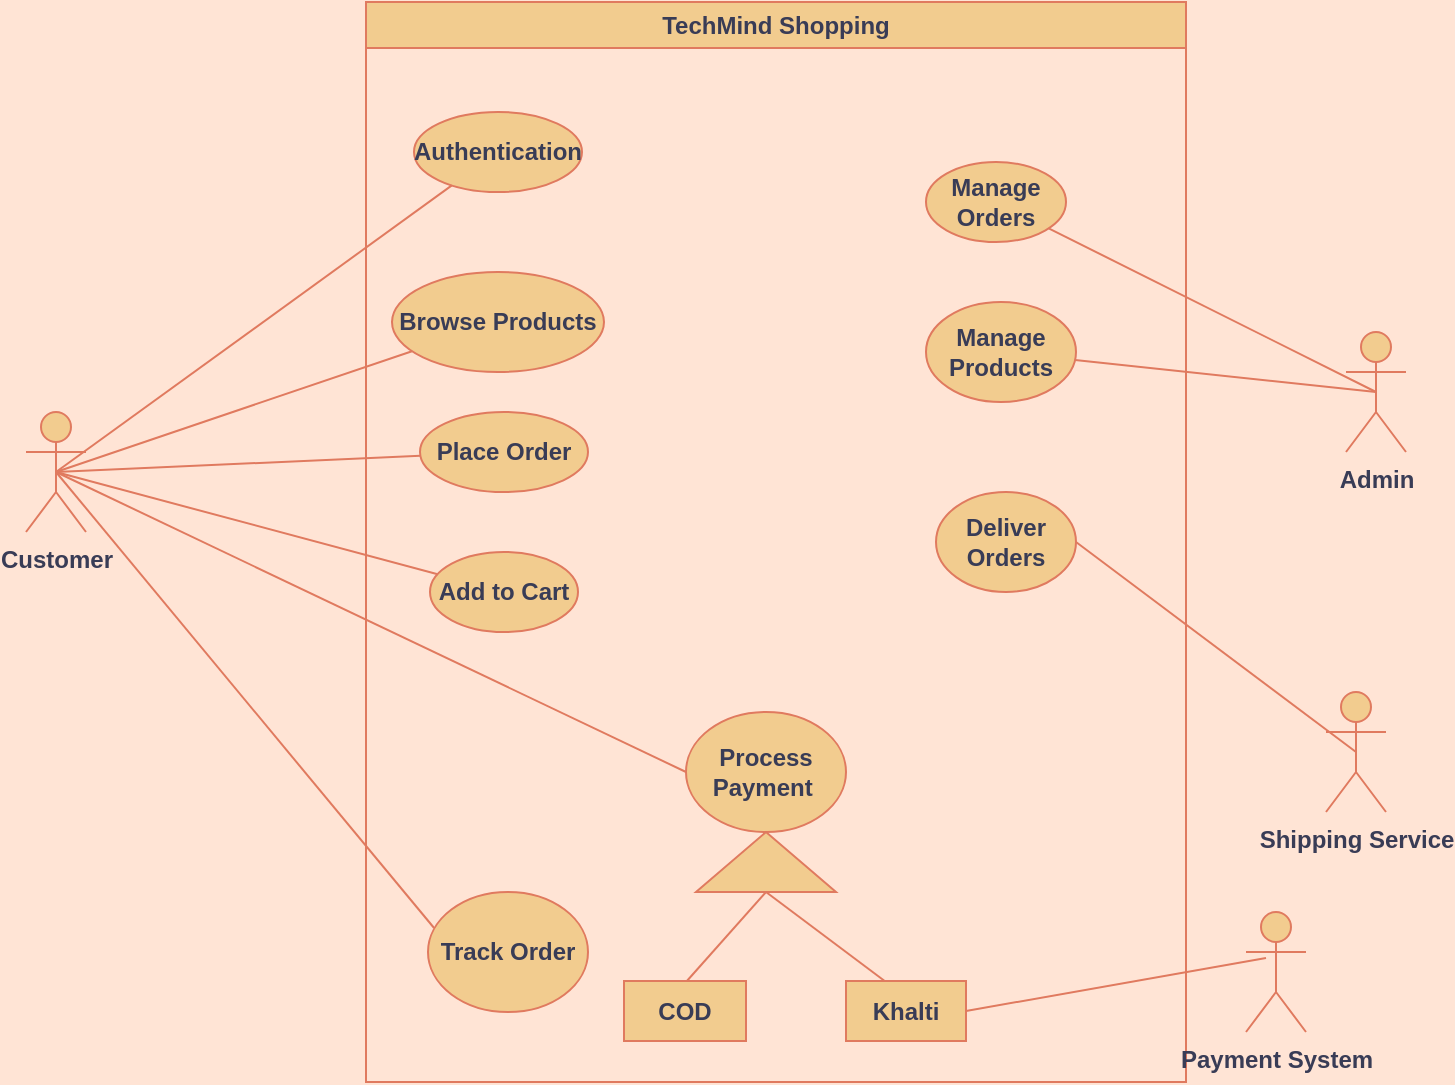 <mxfile version="26.0.16">
  <diagram name="Page-1" id="mOJ-e1qNgcPfTO1J2Ebx">
    <mxGraphModel dx="1313" dy="706" grid="1" gridSize="23" guides="1" tooltips="1" connect="1" arrows="1" fold="1" page="1" pageScale="1" pageWidth="827" pageHeight="1169" background="#FFE4D5" math="0" shadow="0">
      <root>
        <mxCell id="0" />
        <mxCell id="1" parent="0" />
        <mxCell id="nGOlQbKefXcmy0LNVuBt-9" value="Customer" style="shape=umlActor;verticalLabelPosition=bottom;verticalAlign=top;html=1;outlineConnect=0;fontStyle=1;labelBackgroundColor=none;fillColor=#F2CC8F;strokeColor=#E07A5F;fontColor=#393C56;rounded=0;" vertex="1" parent="1">
          <mxGeometry x="80" y="250" width="30" height="60" as="geometry" />
        </mxCell>
        <mxCell id="nGOlQbKefXcmy0LNVuBt-10" value="TechMind Shopping" style="swimlane;whiteSpace=wrap;html=1;fontStyle=1;labelBackgroundColor=none;fillColor=#F2CC8F;strokeColor=#E07A5F;fontColor=#393C56;rounded=0;" vertex="1" parent="1">
          <mxGeometry x="250" y="45" width="410" height="540" as="geometry" />
        </mxCell>
        <mxCell id="nGOlQbKefXcmy0LNVuBt-1" value="Authentication" style="ellipse;whiteSpace=wrap;html=1;fontStyle=1;labelBackgroundColor=none;fillColor=#F2CC8F;strokeColor=#E07A5F;fontColor=#393C56;rounded=0;" vertex="1" parent="nGOlQbKefXcmy0LNVuBt-10">
          <mxGeometry x="24" y="55" width="84" height="40" as="geometry" />
        </mxCell>
        <mxCell id="nGOlQbKefXcmy0LNVuBt-2" value="Browse Products" style="ellipse;whiteSpace=wrap;html=1;fontStyle=1;labelBackgroundColor=none;fillColor=#F2CC8F;strokeColor=#E07A5F;fontColor=#393C56;rounded=0;" vertex="1" parent="nGOlQbKefXcmy0LNVuBt-10">
          <mxGeometry x="13" y="135" width="106" height="50" as="geometry" />
        </mxCell>
        <mxCell id="nGOlQbKefXcmy0LNVuBt-3" value="Place Order" style="ellipse;whiteSpace=wrap;html=1;fontStyle=1;labelBackgroundColor=none;fillColor=#F2CC8F;strokeColor=#E07A5F;fontColor=#393C56;rounded=0;" vertex="1" parent="nGOlQbKefXcmy0LNVuBt-10">
          <mxGeometry x="27" y="205" width="84" height="40" as="geometry" />
        </mxCell>
        <mxCell id="nGOlQbKefXcmy0LNVuBt-4" value="Add to Cart" style="ellipse;whiteSpace=wrap;html=1;fontStyle=1;labelBackgroundColor=none;fillColor=#F2CC8F;strokeColor=#E07A5F;fontColor=#393C56;rounded=0;" vertex="1" parent="nGOlQbKefXcmy0LNVuBt-10">
          <mxGeometry x="32" y="275" width="74" height="40" as="geometry" />
        </mxCell>
        <mxCell id="nGOlQbKefXcmy0LNVuBt-5" value="Manage Orders" style="ellipse;whiteSpace=wrap;html=1;fontStyle=1;labelBackgroundColor=none;fillColor=#F2CC8F;strokeColor=#E07A5F;fontColor=#393C56;rounded=0;" vertex="1" parent="nGOlQbKefXcmy0LNVuBt-10">
          <mxGeometry x="280" y="80" width="70" height="40" as="geometry" />
        </mxCell>
        <mxCell id="nGOlQbKefXcmy0LNVuBt-33" value="Manage Products" style="ellipse;whiteSpace=wrap;html=1;fontStyle=1;labelBackgroundColor=none;fillColor=#F2CC8F;strokeColor=#E07A5F;fontColor=#393C56;rounded=0;" vertex="1" parent="nGOlQbKefXcmy0LNVuBt-10">
          <mxGeometry x="280" y="150" width="75" height="50" as="geometry" />
        </mxCell>
        <mxCell id="nGOlQbKefXcmy0LNVuBt-40" value="Track Order" style="ellipse;whiteSpace=wrap;html=1;fontStyle=1;labelBackgroundColor=none;fillColor=#F2CC8F;strokeColor=#E07A5F;fontColor=#393C56;rounded=0;" vertex="1" parent="nGOlQbKefXcmy0LNVuBt-10">
          <mxGeometry x="31" y="445" width="80" height="60" as="geometry" />
        </mxCell>
        <mxCell id="nGOlQbKefXcmy0LNVuBt-48" value="Deliver Orders" style="ellipse;whiteSpace=wrap;html=1;fontStyle=1;labelBackgroundColor=none;fillColor=#F2CC8F;strokeColor=#E07A5F;fontColor=#393C56;rounded=0;" vertex="1" parent="nGOlQbKefXcmy0LNVuBt-10">
          <mxGeometry x="285" y="245" width="70" height="50" as="geometry" />
        </mxCell>
        <mxCell id="nGOlQbKefXcmy0LNVuBt-49" value="Process Payment&amp;nbsp;" style="ellipse;whiteSpace=wrap;html=1;fontStyle=1;labelBackgroundColor=none;fillColor=#F2CC8F;strokeColor=#E07A5F;fontColor=#393C56;rounded=0;" vertex="1" parent="nGOlQbKefXcmy0LNVuBt-10">
          <mxGeometry x="160" y="355" width="80" height="60" as="geometry" />
        </mxCell>
        <mxCell id="nGOlQbKefXcmy0LNVuBt-67" style="edgeStyle=orthogonalEdgeStyle;rounded=0;orthogonalLoop=1;jettySize=auto;html=1;exitX=0;exitY=0.5;exitDx=0;exitDy=0;fontStyle=1;labelBackgroundColor=none;strokeColor=#E07A5F;fontColor=default;" edge="1" parent="nGOlQbKefXcmy0LNVuBt-10" source="nGOlQbKefXcmy0LNVuBt-58">
          <mxGeometry relative="1" as="geometry">
            <mxPoint x="204.5" y="435" as="targetPoint" />
          </mxGeometry>
        </mxCell>
        <mxCell id="nGOlQbKefXcmy0LNVuBt-58" value="" style="triangle;whiteSpace=wrap;html=1;rotation=-90;fontStyle=1;labelBackgroundColor=none;fillColor=#F2CC8F;strokeColor=#E07A5F;fontColor=#393C56;rounded=0;" vertex="1" parent="nGOlQbKefXcmy0LNVuBt-10">
          <mxGeometry x="185" y="395" width="30" height="70" as="geometry" />
        </mxCell>
        <mxCell id="nGOlQbKefXcmy0LNVuBt-60" value="" style="endArrow=none;html=1;rounded=0;entryX=0;entryY=0.5;entryDx=0;entryDy=0;fontStyle=1;labelBackgroundColor=none;strokeColor=#E07A5F;fontColor=default;" edge="1" parent="nGOlQbKefXcmy0LNVuBt-10" target="nGOlQbKefXcmy0LNVuBt-58">
          <mxGeometry width="50" height="50" relative="1" as="geometry">
            <mxPoint x="160" y="490" as="sourcePoint" />
            <mxPoint x="200" y="430" as="targetPoint" />
          </mxGeometry>
        </mxCell>
        <mxCell id="nGOlQbKefXcmy0LNVuBt-61" value="" style="endArrow=none;html=1;rounded=0;exitX=0;exitY=0.5;exitDx=0;exitDy=0;fontStyle=1;labelBackgroundColor=none;strokeColor=#E07A5F;fontColor=default;" edge="1" parent="nGOlQbKefXcmy0LNVuBt-10" source="nGOlQbKefXcmy0LNVuBt-58">
          <mxGeometry width="50" height="50" relative="1" as="geometry">
            <mxPoint x="210" y="430" as="sourcePoint" />
            <mxPoint x="260" y="490" as="targetPoint" />
          </mxGeometry>
        </mxCell>
        <mxCell id="nGOlQbKefXcmy0LNVuBt-63" value="COD" style="rounded=0;whiteSpace=wrap;html=1;fontStyle=1;labelBackgroundColor=none;fillColor=#F2CC8F;strokeColor=#E07A5F;fontColor=#393C56;" vertex="1" parent="nGOlQbKefXcmy0LNVuBt-10">
          <mxGeometry x="129" y="489.5" width="61" height="30" as="geometry" />
        </mxCell>
        <mxCell id="nGOlQbKefXcmy0LNVuBt-64" value="Khalti" style="rounded=0;whiteSpace=wrap;html=1;fontStyle=1;labelBackgroundColor=none;fillColor=#F2CC8F;strokeColor=#E07A5F;fontColor=#393C56;" vertex="1" parent="nGOlQbKefXcmy0LNVuBt-10">
          <mxGeometry x="240" y="489.5" width="60" height="30" as="geometry" />
        </mxCell>
        <mxCell id="nGOlQbKefXcmy0LNVuBt-20" value="" style="endArrow=none;html=1;rounded=0;exitX=0.5;exitY=0.5;exitDx=0;exitDy=0;exitPerimeter=0;fontStyle=1;labelBackgroundColor=none;strokeColor=#E07A5F;fontColor=default;" edge="1" parent="1" source="nGOlQbKefXcmy0LNVuBt-9" target="nGOlQbKefXcmy0LNVuBt-1">
          <mxGeometry width="50" height="50" relative="1" as="geometry">
            <mxPoint x="80" y="380" as="sourcePoint" />
            <mxPoint x="130" y="330" as="targetPoint" />
          </mxGeometry>
        </mxCell>
        <mxCell id="nGOlQbKefXcmy0LNVuBt-27" value="" style="endArrow=none;html=1;rounded=0;exitX=0.5;exitY=0.5;exitDx=0;exitDy=0;exitPerimeter=0;fontStyle=1;labelBackgroundColor=none;strokeColor=#E07A5F;fontColor=default;" edge="1" parent="1" source="nGOlQbKefXcmy0LNVuBt-9" target="nGOlQbKefXcmy0LNVuBt-2">
          <mxGeometry width="50" height="50" relative="1" as="geometry">
            <mxPoint x="126" y="197.01" as="sourcePoint" />
            <mxPoint x="175" y="250" as="targetPoint" />
            <Array as="points" />
          </mxGeometry>
        </mxCell>
        <mxCell id="nGOlQbKefXcmy0LNVuBt-28" value="" style="endArrow=none;html=1;rounded=0;entryX=0.5;entryY=0.5;entryDx=0;entryDy=0;entryPerimeter=0;fontStyle=1;labelBackgroundColor=none;strokeColor=#E07A5F;fontColor=default;" edge="1" parent="1" source="nGOlQbKefXcmy0LNVuBt-3" target="nGOlQbKefXcmy0LNVuBt-9">
          <mxGeometry width="50" height="50" relative="1" as="geometry">
            <mxPoint x="240" y="300" as="sourcePoint" />
            <mxPoint x="100" y="220" as="targetPoint" />
          </mxGeometry>
        </mxCell>
        <mxCell id="nGOlQbKefXcmy0LNVuBt-31" value="" style="endArrow=none;html=1;rounded=0;entryX=0.5;entryY=0.5;entryDx=0;entryDy=0;entryPerimeter=0;fontStyle=1;labelBackgroundColor=none;strokeColor=#E07A5F;fontColor=default;" edge="1" parent="1" source="nGOlQbKefXcmy0LNVuBt-4" target="nGOlQbKefXcmy0LNVuBt-9">
          <mxGeometry width="50" height="50" relative="1" as="geometry">
            <mxPoint x="250" y="389.99" as="sourcePoint" />
            <mxPoint x="100" y="230.01" as="targetPoint" />
          </mxGeometry>
        </mxCell>
        <mxCell id="nGOlQbKefXcmy0LNVuBt-34" value="Admin&lt;div&gt;&lt;br&gt;&lt;/div&gt;" style="shape=umlActor;verticalLabelPosition=bottom;verticalAlign=top;html=1;outlineConnect=0;fontStyle=1;labelBackgroundColor=none;fillColor=#F2CC8F;strokeColor=#E07A5F;fontColor=#393C56;rounded=0;" vertex="1" parent="1">
          <mxGeometry x="740" y="210" width="30" height="60" as="geometry" />
        </mxCell>
        <mxCell id="nGOlQbKefXcmy0LNVuBt-37" value="" style="endArrow=none;html=1;rounded=0;entryX=0.5;entryY=0.5;entryDx=0;entryDy=0;entryPerimeter=0;fontStyle=1;labelBackgroundColor=none;strokeColor=#E07A5F;fontColor=default;" edge="1" parent="1" source="nGOlQbKefXcmy0LNVuBt-5" target="nGOlQbKefXcmy0LNVuBt-34">
          <mxGeometry width="50" height="50" relative="1" as="geometry">
            <mxPoint x="590" y="150" as="sourcePoint" />
            <mxPoint x="690" y="240" as="targetPoint" />
          </mxGeometry>
        </mxCell>
        <mxCell id="nGOlQbKefXcmy0LNVuBt-38" value="" style="endArrow=none;html=1;rounded=0;entryX=0.5;entryY=0.5;entryDx=0;entryDy=0;entryPerimeter=0;fontStyle=1;labelBackgroundColor=none;strokeColor=#E07A5F;fontColor=default;" edge="1" parent="1" source="nGOlQbKefXcmy0LNVuBt-33" target="nGOlQbKefXcmy0LNVuBt-34">
          <mxGeometry width="50" height="50" relative="1" as="geometry">
            <mxPoint x="590" y="260" as="sourcePoint" />
            <mxPoint x="690" y="260" as="targetPoint" />
          </mxGeometry>
        </mxCell>
        <mxCell id="nGOlQbKefXcmy0LNVuBt-45" value="" style="endArrow=none;html=1;rounded=0;exitX=0;exitY=0.5;exitDx=0;exitDy=0;fontStyle=1;labelBackgroundColor=none;strokeColor=#E07A5F;fontColor=default;" edge="1" parent="1" source="nGOlQbKefXcmy0LNVuBt-49">
          <mxGeometry width="50" height="50" relative="1" as="geometry">
            <mxPoint x="340" y="410" as="sourcePoint" />
            <mxPoint x="95" y="280" as="targetPoint" />
          </mxGeometry>
        </mxCell>
        <mxCell id="nGOlQbKefXcmy0LNVuBt-46" value="Shipping Service" style="shape=umlActor;verticalLabelPosition=bottom;verticalAlign=top;html=1;outlineConnect=0;fontStyle=1;labelBackgroundColor=none;fillColor=#F2CC8F;strokeColor=#E07A5F;fontColor=#393C56;rounded=0;" vertex="1" parent="1">
          <mxGeometry x="730" y="390" width="30" height="60" as="geometry" />
        </mxCell>
        <mxCell id="nGOlQbKefXcmy0LNVuBt-50" value="Payment System" style="shape=umlActor;verticalLabelPosition=bottom;verticalAlign=top;html=1;outlineConnect=0;fontStyle=1;labelBackgroundColor=none;fillColor=#F2CC8F;strokeColor=#E07A5F;fontColor=#393C56;rounded=0;" vertex="1" parent="1">
          <mxGeometry x="690" y="500" width="30" height="60" as="geometry" />
        </mxCell>
        <mxCell id="nGOlQbKefXcmy0LNVuBt-55" value="" style="endArrow=none;html=1;rounded=0;entryX=1;entryY=0.5;entryDx=0;entryDy=0;exitX=0.5;exitY=0.5;exitDx=0;exitDy=0;exitPerimeter=0;fontStyle=1;labelBackgroundColor=none;strokeColor=#E07A5F;fontColor=default;" edge="1" parent="1" source="nGOlQbKefXcmy0LNVuBt-46" target="nGOlQbKefXcmy0LNVuBt-48">
          <mxGeometry width="50" height="50" relative="1" as="geometry">
            <mxPoint x="660" y="390" as="sourcePoint" />
            <mxPoint x="710" y="340" as="targetPoint" />
          </mxGeometry>
        </mxCell>
        <mxCell id="nGOlQbKefXcmy0LNVuBt-65" value="" style="endArrow=none;html=1;rounded=0;exitX=0.038;exitY=0.3;exitDx=0;exitDy=0;exitPerimeter=0;entryX=0.5;entryY=0.5;entryDx=0;entryDy=0;entryPerimeter=0;fontStyle=1;labelBackgroundColor=none;strokeColor=#E07A5F;fontColor=default;" edge="1" parent="1" source="nGOlQbKefXcmy0LNVuBt-40" target="nGOlQbKefXcmy0LNVuBt-9">
          <mxGeometry width="50" height="50" relative="1" as="geometry">
            <mxPoint x="60" y="430" as="sourcePoint" />
            <mxPoint x="90" y="220" as="targetPoint" />
          </mxGeometry>
        </mxCell>
        <mxCell id="nGOlQbKefXcmy0LNVuBt-66" value="" style="endArrow=none;html=1;rounded=0;exitX=1;exitY=0.5;exitDx=0;exitDy=0;fontStyle=1;labelBackgroundColor=none;strokeColor=#E07A5F;fontColor=default;" edge="1" parent="1" source="nGOlQbKefXcmy0LNVuBt-64">
          <mxGeometry width="50" height="50" relative="1" as="geometry">
            <mxPoint x="540" y="560" as="sourcePoint" />
            <mxPoint x="700" y="523" as="targetPoint" />
          </mxGeometry>
        </mxCell>
      </root>
    </mxGraphModel>
  </diagram>
</mxfile>
